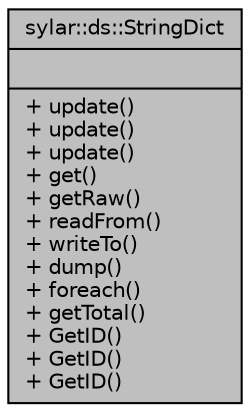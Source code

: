 digraph "sylar::ds::StringDict"
{
 // LATEX_PDF_SIZE
  edge [fontname="Helvetica",fontsize="10",labelfontname="Helvetica",labelfontsize="10"];
  node [fontname="Helvetica",fontsize="10",shape=record];
  Node1 [label="{sylar::ds::StringDict\n||+ update()\l+ update()\l+ update()\l+ get()\l+ getRaw()\l+ readFrom()\l+ writeTo()\l+ dump()\l+ foreach()\l+ getTotal()\l+ GetID()\l+ GetID()\l+ GetID()\l}",height=0.2,width=0.4,color="black", fillcolor="grey75", style="filled", fontcolor="black",tooltip=" "];
}
